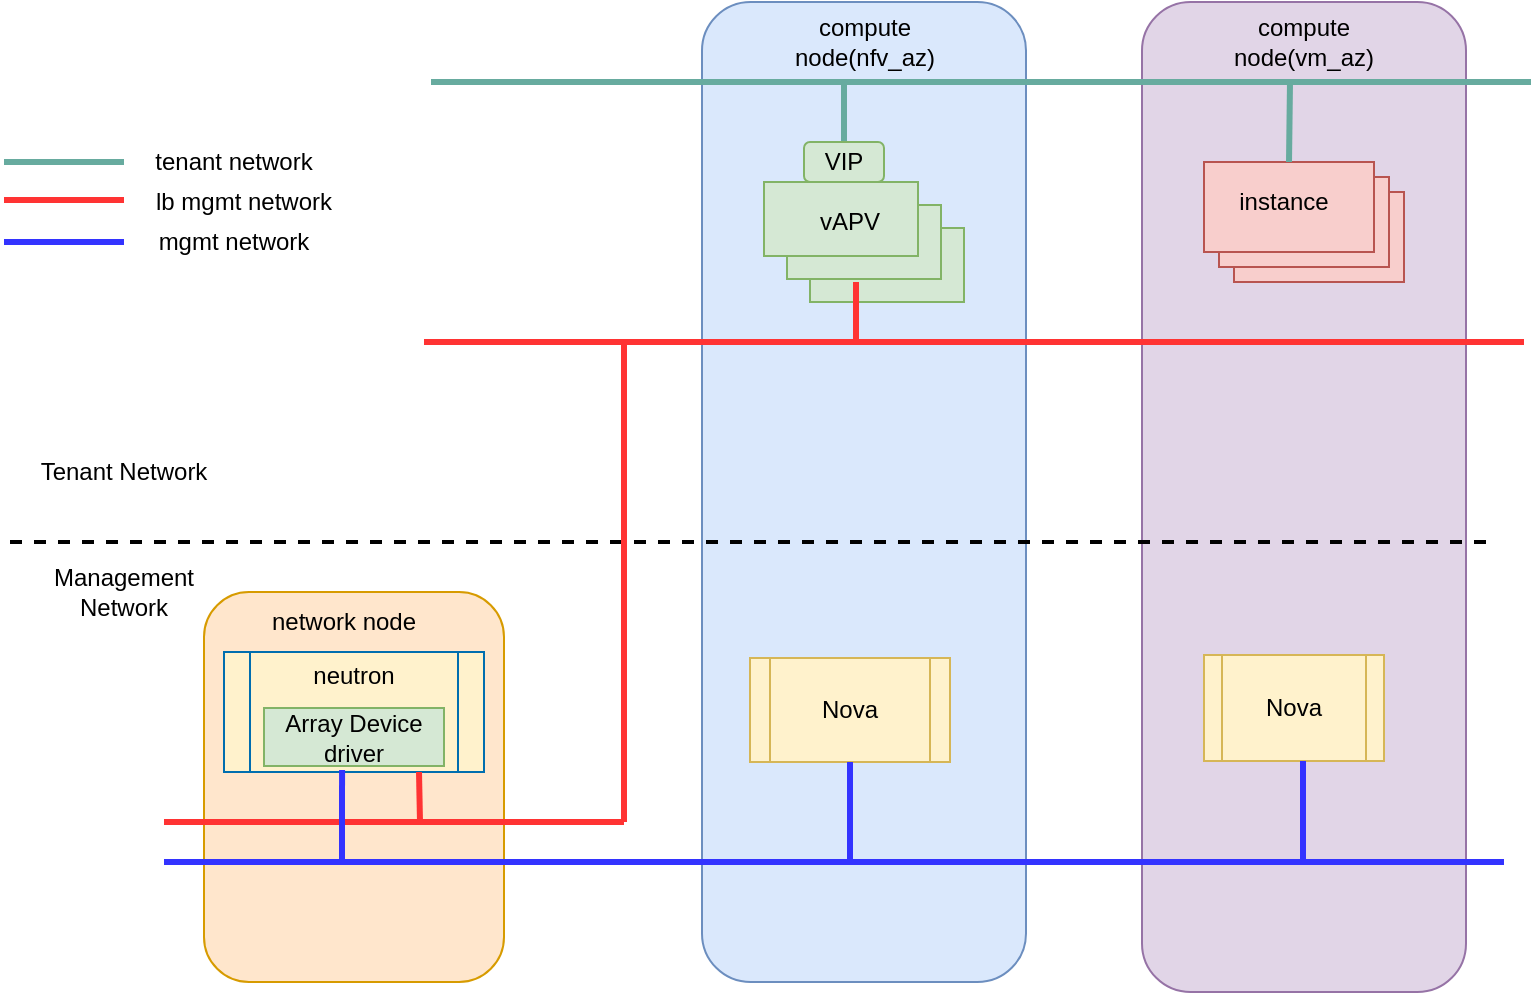 <mxfile version="10.5.8" type="github"><diagram id="Qx80gGtEnknEm3JL-m-9" name="Page-1"><mxGraphModel dx="918" dy="648" grid="1" gridSize="10" guides="1" tooltips="1" connect="1" arrows="1" fold="1" page="1" pageScale="1" pageWidth="827" pageHeight="1169" math="0" shadow="0"><root><mxCell id="0"/><mxCell id="1" parent="0"/><mxCell id="zyN9riHLbNqvqCSaTRXS-2" value="Tenant Network" style="text;html=1;strokeColor=none;fillColor=none;align=center;verticalAlign=middle;whiteSpace=wrap;rounded=0;" parent="1" vertex="1"><mxGeometry x="50" y="330" width="100" height="30" as="geometry"/></mxCell><mxCell id="zyN9riHLbNqvqCSaTRXS-3" value="Management Network" style="text;html=1;strokeColor=none;fillColor=none;align=center;verticalAlign=middle;whiteSpace=wrap;rounded=0;" parent="1" vertex="1"><mxGeometry x="50" y="390" width="100" height="30" as="geometry"/></mxCell><mxCell id="zyN9riHLbNqvqCSaTRXS-4" value="" style="rounded=1;whiteSpace=wrap;html=1;fillColor=#ffe6cc;strokeColor=#d79b00;" parent="1" vertex="1"><mxGeometry x="140" y="405" width="150" height="195" as="geometry"/></mxCell><mxCell id="zyN9riHLbNqvqCSaTRXS-5" value="" style="rounded=1;whiteSpace=wrap;html=1;fillColor=#e1d5e7;strokeColor=#9673a6;" parent="1" vertex="1"><mxGeometry x="609" y="110" width="162" height="495" as="geometry"/></mxCell><mxCell id="zyN9riHLbNqvqCSaTRXS-7" value="" style="rounded=1;whiteSpace=wrap;html=1;fillColor=#dae8fc;strokeColor=#6c8ebf;" parent="1" vertex="1"><mxGeometry x="389" y="110" width="162" height="490" as="geometry"/></mxCell><mxCell id="zyN9riHLbNqvqCSaTRXS-1" value="" style="endArrow=none;dashed=1;html=1;strokeWidth=2;" parent="1" edge="1"><mxGeometry width="50" height="50" relative="1" as="geometry"><mxPoint x="43" y="380" as="sourcePoint"/><mxPoint x="783" y="380" as="targetPoint"/></mxGeometry></mxCell><mxCell id="zyN9riHLbNqvqCSaTRXS-8" value="network node" style="text;html=1;strokeColor=none;fillColor=none;align=center;verticalAlign=middle;whiteSpace=wrap;rounded=0;" parent="1" vertex="1"><mxGeometry x="160" y="410" width="100" height="20" as="geometry"/></mxCell><mxCell id="S0dZIIywb5dSLWF_NtWc-1" value="" style="endArrow=none;html=1;fillColor=#008a00;strokeColor=#FF3333;strokeWidth=3;" parent="1" edge="1"><mxGeometry width="50" height="50" relative="1" as="geometry"><mxPoint x="120" y="520" as="sourcePoint"/><mxPoint x="350" y="520" as="targetPoint"/></mxGeometry></mxCell><mxCell id="S0dZIIywb5dSLWF_NtWc-2" value="" style="endArrow=none;html=1;strokeWidth=3;fillColor=#6a00ff;strokeColor=#3333FF;" parent="1" edge="1"><mxGeometry width="50" height="50" relative="1" as="geometry"><mxPoint x="120" y="540" as="sourcePoint"/><mxPoint x="790" y="540" as="targetPoint"/></mxGeometry></mxCell><mxCell id="S0dZIIywb5dSLWF_NtWc-3" value="" style="shape=process;whiteSpace=wrap;html=1;backgroundOutline=1;fillColor=#FFF2CC;strokeColor=#006EAF;fontColor=#ffffff;" parent="1" vertex="1"><mxGeometry x="150" y="435" width="130" height="60" as="geometry"/></mxCell><mxCell id="S0dZIIywb5dSLWF_NtWc-4" value="neutron" style="text;html=1;strokeColor=none;fillColor=none;align=center;verticalAlign=middle;whiteSpace=wrap;rounded=0;" parent="1" vertex="1"><mxGeometry x="185" y="443" width="60" height="7" as="geometry"/></mxCell><mxCell id="S0dZIIywb5dSLWF_NtWc-5" value="Array Device driver" style="rounded=0;whiteSpace=wrap;html=1;fillColor=#d5e8d4;strokeColor=#82b366;" parent="1" vertex="1"><mxGeometry x="170" y="463" width="90" height="29" as="geometry"/></mxCell><mxCell id="S0dZIIywb5dSLWF_NtWc-10" value="" style="endArrow=none;html=1;strokeWidth=3;entryX=0.75;entryY=1;entryDx=0;entryDy=0;strokeColor=#FF3333;" parent="1" target="S0dZIIywb5dSLWF_NtWc-3" edge="1"><mxGeometry width="50" height="50" relative="1" as="geometry"><mxPoint x="248" y="520" as="sourcePoint"/><mxPoint x="90" y="550" as="targetPoint"/></mxGeometry></mxCell><mxCell id="S0dZIIywb5dSLWF_NtWc-13" value="" style="endArrow=none;html=1;strokeColor=#3333FF;strokeWidth=3;entryX=0.454;entryY=0.983;entryDx=0;entryDy=0;entryPerimeter=0;" parent="1" target="S0dZIIywb5dSLWF_NtWc-3" edge="1"><mxGeometry width="50" height="50" relative="1" as="geometry"><mxPoint x="209" y="540" as="sourcePoint"/><mxPoint x="90" y="520" as="targetPoint"/></mxGeometry></mxCell><mxCell id="S0dZIIywb5dSLWF_NtWc-14" value="Nova" style="shape=process;whiteSpace=wrap;html=1;backgroundOutline=1;fillColor=#fff2cc;strokeColor=#d6b656;" parent="1" vertex="1"><mxGeometry x="413" y="438" width="100" height="52" as="geometry"/></mxCell><mxCell id="S0dZIIywb5dSLWF_NtWc-15" value="Nova" style="shape=process;whiteSpace=wrap;html=1;backgroundOutline=1;fillColor=#fff2cc;strokeColor=#d6b656;" parent="1" vertex="1"><mxGeometry x="640" y="436.5" width="90" height="53" as="geometry"/></mxCell><mxCell id="S0dZIIywb5dSLWF_NtWc-16" value="" style="endArrow=none;html=1;strokeColor=#FF3333;strokeWidth=3;" parent="1" edge="1"><mxGeometry width="50" height="50" relative="1" as="geometry"><mxPoint x="350" y="520" as="sourcePoint"/><mxPoint x="350" y="280" as="targetPoint"/><Array as="points"><mxPoint x="350" y="435"/></Array></mxGeometry></mxCell><mxCell id="S0dZIIywb5dSLWF_NtWc-17" value="" style="endArrow=none;html=1;strokeColor=#FF3333;strokeWidth=3;" parent="1" edge="1"><mxGeometry width="50" height="50" relative="1" as="geometry"><mxPoint x="250" y="280" as="sourcePoint"/><mxPoint x="800" y="280" as="targetPoint"/></mxGeometry></mxCell><mxCell id="S0dZIIywb5dSLWF_NtWc-19" value="" style="endArrow=none;html=1;strokeColor=#3333FF;strokeWidth=3;entryX=0.5;entryY=1;entryDx=0;entryDy=0;" parent="1" target="S0dZIIywb5dSLWF_NtWc-14" edge="1"><mxGeometry width="50" height="50" relative="1" as="geometry"><mxPoint x="463" y="540" as="sourcePoint"/><mxPoint x="500" y="490" as="targetPoint"/></mxGeometry></mxCell><mxCell id="S0dZIIywb5dSLWF_NtWc-20" value="" style="endArrow=none;html=1;strokeColor=#3333FF;strokeWidth=3;entryX=0.5;entryY=1;entryDx=0;entryDy=0;" parent="1" edge="1"><mxGeometry width="50" height="50" relative="1" as="geometry"><mxPoint x="689.5" y="539.5" as="sourcePoint"/><mxPoint x="689.5" y="489.5" as="targetPoint"/></mxGeometry></mxCell><mxCell id="S0dZIIywb5dSLWF_NtWc-21" value="" style="endArrow=none;html=1;strokeColor=#67AB9F;strokeWidth=3;fillColor=#e1d5e7;" parent="1" edge="1"><mxGeometry width="50" height="50" relative="1" as="geometry"><mxPoint x="253.5" y="150" as="sourcePoint"/><mxPoint x="803.5" y="150" as="targetPoint"/></mxGeometry></mxCell><mxCell id="S0dZIIywb5dSLWF_NtWc-22" value="compute node(nfv_az)" style="text;html=1;strokeColor=none;fillColor=none;align=center;verticalAlign=middle;whiteSpace=wrap;rounded=0;" parent="1" vertex="1"><mxGeometry x="411.5" y="120" width="117" height="20" as="geometry"/></mxCell><mxCell id="S0dZIIywb5dSLWF_NtWc-23" value="compute node(vm_az)" style="text;html=1;strokeColor=none;fillColor=none;align=center;verticalAlign=middle;whiteSpace=wrap;rounded=0;" parent="1" vertex="1"><mxGeometry x="640" y="115" width="100" height="30" as="geometry"/></mxCell><mxCell id="S0dZIIywb5dSLWF_NtWc-24" value="" style="verticalLabelPosition=bottom;verticalAlign=top;html=1;shape=mxgraph.basic.layered_rect;dx=23;outlineConnect=0;fillColor=#d5e8d4;strokeColor=#82b366;" parent="1" vertex="1"><mxGeometry x="420" y="200" width="100" height="60" as="geometry"/></mxCell><mxCell id="S0dZIIywb5dSLWF_NtWc-25" value="vAPV" style="text;html=1;strokeColor=none;fillColor=none;align=center;verticalAlign=middle;whiteSpace=wrap;rounded=0;" parent="1" vertex="1"><mxGeometry x="443" y="210" width="40" height="20" as="geometry"/></mxCell><mxCell id="S0dZIIywb5dSLWF_NtWc-26" value="" style="endArrow=none;html=1;strokeColor=#67AB9F;strokeWidth=3;exitX=0.5;exitY=0;exitDx=0;exitDy=0;" parent="1" source="S0dZIIywb5dSLWF_NtWc-42" edge="1"><mxGeometry width="50" height="50" relative="1" as="geometry"><mxPoint x="460" y="170" as="sourcePoint"/><mxPoint x="460" y="150" as="targetPoint"/></mxGeometry></mxCell><mxCell id="S0dZIIywb5dSLWF_NtWc-27" value="" style="endArrow=none;html=1;strokeColor=#FF3333;strokeWidth=3;" parent="1" edge="1"><mxGeometry width="50" height="50" relative="1" as="geometry"><mxPoint x="466" y="250" as="sourcePoint"/><mxPoint x="466" y="280" as="targetPoint"/></mxGeometry></mxCell><mxCell id="S0dZIIywb5dSLWF_NtWc-28" value="" style="verticalLabelPosition=bottom;verticalAlign=top;html=1;shape=mxgraph.basic.layered_rect;dx=15;outlineConnect=0;fillColor=#f8cecc;strokeColor=#b85450;" parent="1" vertex="1"><mxGeometry x="640" y="190" width="100" height="60" as="geometry"/></mxCell><mxCell id="S0dZIIywb5dSLWF_NtWc-29" value="instance" style="text;html=1;strokeColor=none;fillColor=none;align=center;verticalAlign=middle;whiteSpace=wrap;rounded=0;" parent="1" vertex="1"><mxGeometry x="650" y="200" width="60" height="20" as="geometry"/></mxCell><mxCell id="S0dZIIywb5dSLWF_NtWc-31" value="" style="endArrow=none;html=1;strokeColor=#67AB9F;strokeWidth=3;exitX=0;exitY=0;exitDx=42.5;exitDy=0;exitPerimeter=0;" parent="1" source="S0dZIIywb5dSLWF_NtWc-28" edge="1"><mxGeometry width="50" height="50" relative="1" as="geometry"><mxPoint x="140" y="270" as="sourcePoint"/><mxPoint x="683" y="150" as="targetPoint"/></mxGeometry></mxCell><mxCell id="S0dZIIywb5dSLWF_NtWc-33" value="" style="endArrow=none;html=1;strokeColor=#67AB9F;strokeWidth=3;" parent="1" edge="1"><mxGeometry width="50" height="50" relative="1" as="geometry"><mxPoint x="40" y="190" as="sourcePoint"/><mxPoint x="100" y="190" as="targetPoint"/></mxGeometry></mxCell><mxCell id="S0dZIIywb5dSLWF_NtWc-35" value="" style="endArrow=none;html=1;strokeColor=#FF3333;strokeWidth=3;" parent="1" edge="1"><mxGeometry width="50" height="50" relative="1" as="geometry"><mxPoint x="40" y="209" as="sourcePoint"/><mxPoint x="100" y="209" as="targetPoint"/></mxGeometry></mxCell><mxCell id="S0dZIIywb5dSLWF_NtWc-36" value="" style="endArrow=none;html=1;strokeColor=#3333FF;strokeWidth=3;" parent="1" edge="1"><mxGeometry width="50" height="50" relative="1" as="geometry"><mxPoint x="40" y="230" as="sourcePoint"/><mxPoint x="100" y="230" as="targetPoint"/></mxGeometry></mxCell><mxCell id="S0dZIIywb5dSLWF_NtWc-37" value="tenant network" style="text;html=1;strokeColor=none;fillColor=none;align=center;verticalAlign=middle;whiteSpace=wrap;rounded=0;" parent="1" vertex="1"><mxGeometry x="110" y="180" width="90" height="20" as="geometry"/></mxCell><mxCell id="S0dZIIywb5dSLWF_NtWc-38" value="lb mgmt network" style="text;html=1;strokeColor=none;fillColor=none;align=center;verticalAlign=middle;whiteSpace=wrap;rounded=0;" parent="1" vertex="1"><mxGeometry x="110" y="200" width="100" height="20" as="geometry"/></mxCell><mxCell id="S0dZIIywb5dSLWF_NtWc-39" value="mgmt network" style="text;html=1;strokeColor=none;fillColor=none;align=center;verticalAlign=middle;whiteSpace=wrap;rounded=0;" parent="1" vertex="1"><mxGeometry x="105" y="220" width="100" height="20" as="geometry"/></mxCell><mxCell id="S0dZIIywb5dSLWF_NtWc-42" value="VIP" style="rounded=1;whiteSpace=wrap;html=1;fillColor=#d5e8d4;strokeColor=#82b366;" parent="1" vertex="1"><mxGeometry x="440" y="180" width="40" height="20" as="geometry"/></mxCell></root></mxGraphModel></diagram></mxfile>